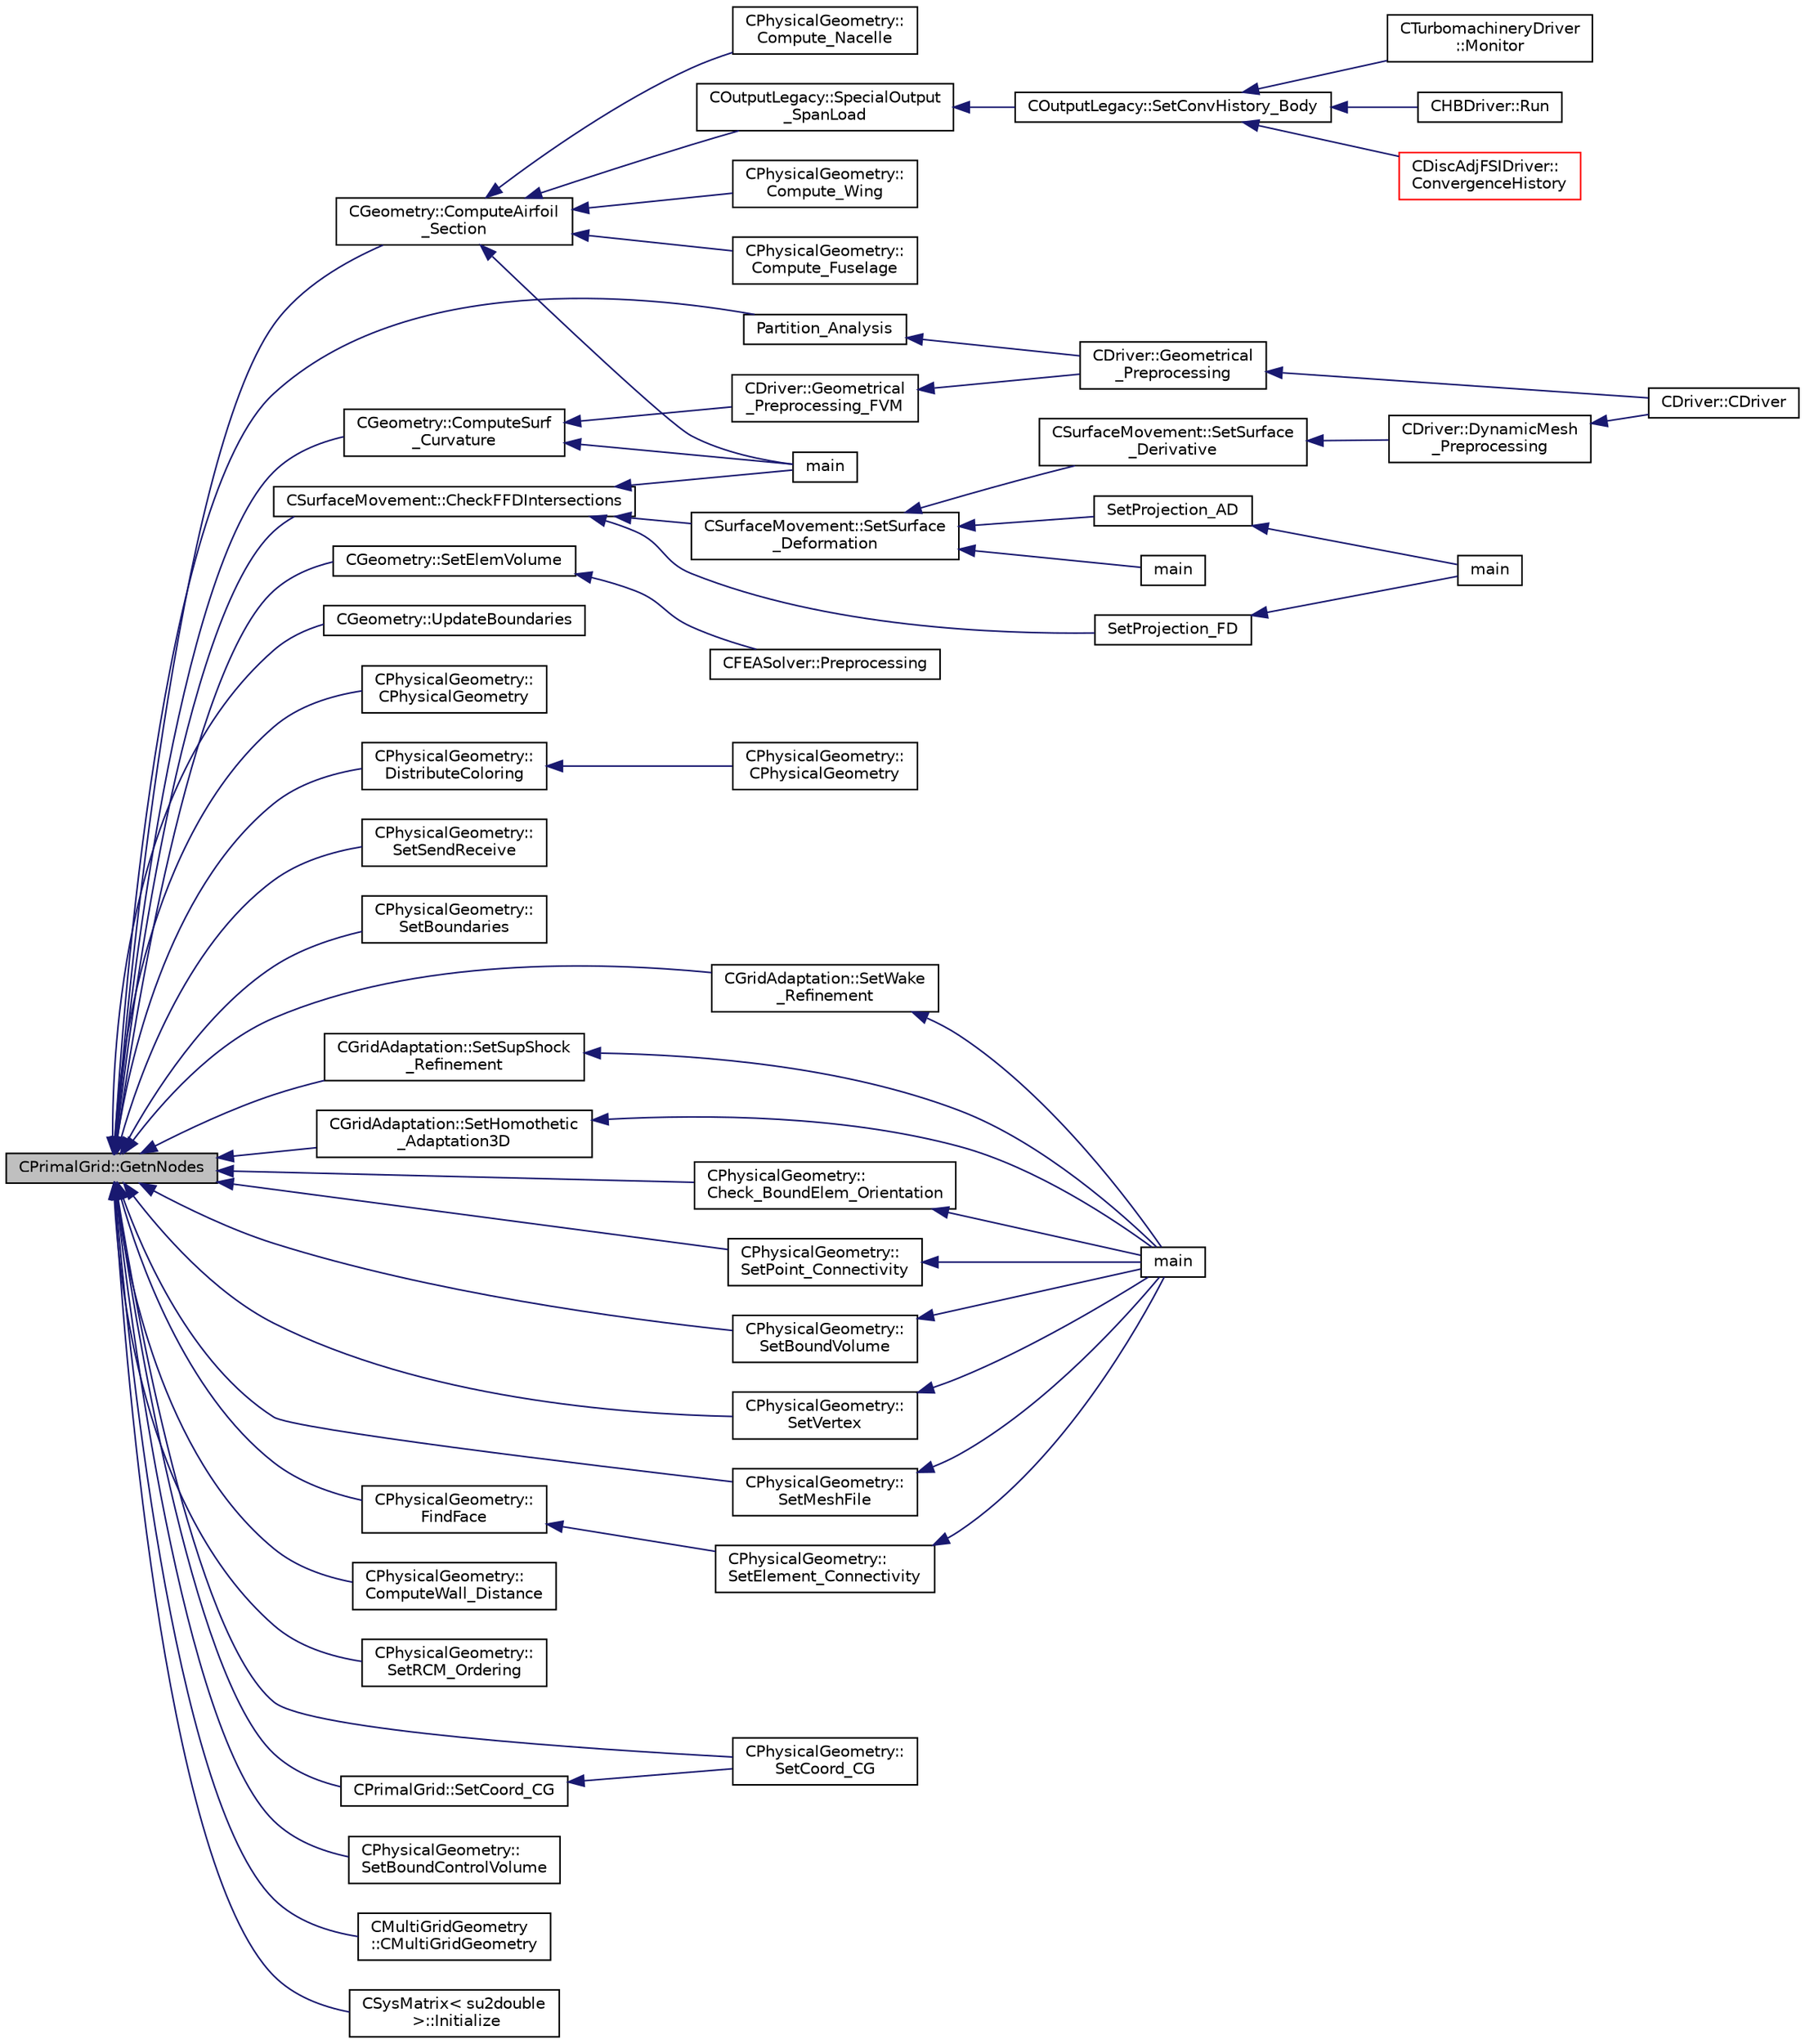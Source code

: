 digraph "CPrimalGrid::GetnNodes"
{
  edge [fontname="Helvetica",fontsize="10",labelfontname="Helvetica",labelfontsize="10"];
  node [fontname="Helvetica",fontsize="10",shape=record];
  rankdir="LR";
  Node160 [label="CPrimalGrid::GetnNodes",height=0.2,width=0.4,color="black", fillcolor="grey75", style="filled", fontcolor="black"];
  Node160 -> Node161 [dir="back",color="midnightblue",fontsize="10",style="solid",fontname="Helvetica"];
  Node161 [label="CGeometry::ComputeAirfoil\l_Section",height=0.2,width=0.4,color="black", fillcolor="white", style="filled",URL="$class_c_geometry.html#a136d597cdcaa37dab258f69727a70a53",tooltip="A virtual member. "];
  Node161 -> Node162 [dir="back",color="midnightblue",fontsize="10",style="solid",fontname="Helvetica"];
  Node162 [label="CPhysicalGeometry::\lCompute_Wing",height=0.2,width=0.4,color="black", fillcolor="white", style="filled",URL="$class_c_physical_geometry.html#abcb03483d77538306c034d15d9fd88ff",tooltip="Evaluate geometrical parameters of a wing. "];
  Node161 -> Node163 [dir="back",color="midnightblue",fontsize="10",style="solid",fontname="Helvetica"];
  Node163 [label="CPhysicalGeometry::\lCompute_Fuselage",height=0.2,width=0.4,color="black", fillcolor="white", style="filled",URL="$class_c_physical_geometry.html#a60e9112fc5d6140fab333099c45142a7",tooltip="Evaluate geometrical parameters of a wing. "];
  Node161 -> Node164 [dir="back",color="midnightblue",fontsize="10",style="solid",fontname="Helvetica"];
  Node164 [label="CPhysicalGeometry::\lCompute_Nacelle",height=0.2,width=0.4,color="black", fillcolor="white", style="filled",URL="$class_c_physical_geometry.html#a3278f583aabf891e890dcf4af389dc58",tooltip="Evaluate geometrical parameters of a wing. "];
  Node161 -> Node165 [dir="back",color="midnightblue",fontsize="10",style="solid",fontname="Helvetica"];
  Node165 [label="COutputLegacy::SpecialOutput\l_SpanLoad",height=0.2,width=0.4,color="black", fillcolor="white", style="filled",URL="$class_c_output_legacy.html#a8772390855e98cb1b90e6b835d2532de",tooltip="Writes forces at different sections. "];
  Node165 -> Node166 [dir="back",color="midnightblue",fontsize="10",style="solid",fontname="Helvetica"];
  Node166 [label="COutputLegacy::SetConvHistory_Body",height=0.2,width=0.4,color="black", fillcolor="white", style="filled",URL="$class_c_output_legacy.html#a217cc0d778a3828499189a9debee47c6",tooltip="Write the history file and the convergence on the screen for serial computations. ..."];
  Node166 -> Node167 [dir="back",color="midnightblue",fontsize="10",style="solid",fontname="Helvetica"];
  Node167 [label="CTurbomachineryDriver\l::Monitor",height=0.2,width=0.4,color="black", fillcolor="white", style="filled",URL="$class_c_turbomachinery_driver.html#a41d7b50bbacef68eb5436293ebb2da4f",tooltip="Monitor the computation. "];
  Node166 -> Node168 [dir="back",color="midnightblue",fontsize="10",style="solid",fontname="Helvetica"];
  Node168 [label="CHBDriver::Run",height=0.2,width=0.4,color="black", fillcolor="white", style="filled",URL="$class_c_h_b_driver.html#a98c0448a8e0404845ee54e25b62eaea9",tooltip="Run a single iteration of a Harmonic Balance problem. "];
  Node166 -> Node169 [dir="back",color="midnightblue",fontsize="10",style="solid",fontname="Helvetica"];
  Node169 [label="CDiscAdjFSIDriver::\lConvergenceHistory",height=0.2,width=0.4,color="red", fillcolor="white", style="filled",URL="$class_c_disc_adj_f_s_i_driver.html#a139dfa2442613879f2b15f28a09c2bd5",tooltip="Output the convergence history. "];
  Node161 -> Node172 [dir="back",color="midnightblue",fontsize="10",style="solid",fontname="Helvetica"];
  Node172 [label="main",height=0.2,width=0.4,color="black", fillcolor="white", style="filled",URL="$_s_u2___g_e_o_8cpp.html#a0ddf1224851353fc92bfbff6f499fa97"];
  Node160 -> Node173 [dir="back",color="midnightblue",fontsize="10",style="solid",fontname="Helvetica"];
  Node173 [label="CGeometry::ComputeSurf\l_Curvature",height=0.2,width=0.4,color="black", fillcolor="white", style="filled",URL="$class_c_geometry.html#a260ac40c011a30a0fb55a4cc45eaf88e",tooltip="Find and store all vertices on a sharp corner in the geometry. "];
  Node173 -> Node174 [dir="back",color="midnightblue",fontsize="10",style="solid",fontname="Helvetica"];
  Node174 [label="CDriver::Geometrical\l_Preprocessing_FVM",height=0.2,width=0.4,color="black", fillcolor="white", style="filled",URL="$class_c_driver.html#a2007d2233a2d935a90140499ec4822a4",tooltip="Geometrical_Preprocessing_FVM. "];
  Node174 -> Node175 [dir="back",color="midnightblue",fontsize="10",style="solid",fontname="Helvetica"];
  Node175 [label="CDriver::Geometrical\l_Preprocessing",height=0.2,width=0.4,color="black", fillcolor="white", style="filled",URL="$class_c_driver.html#ad3d55fa299acdb779a7772bcee249004",tooltip="Construction of the edge-based data structure and the multigrid structure. "];
  Node175 -> Node176 [dir="back",color="midnightblue",fontsize="10",style="solid",fontname="Helvetica"];
  Node176 [label="CDriver::CDriver",height=0.2,width=0.4,color="black", fillcolor="white", style="filled",URL="$class_c_driver.html#a3fca4a013a6efa9bbb38fe78a86b5f3d",tooltip="Constructor of the class. "];
  Node173 -> Node172 [dir="back",color="midnightblue",fontsize="10",style="solid",fontname="Helvetica"];
  Node160 -> Node177 [dir="back",color="midnightblue",fontsize="10",style="solid",fontname="Helvetica"];
  Node177 [label="CGeometry::SetElemVolume",height=0.2,width=0.4,color="black", fillcolor="white", style="filled",URL="$class_c_geometry.html#a396f6d9efde486a7bbbe1cd2ec38b574",tooltip="Compute and store the volume of the elements. "];
  Node177 -> Node178 [dir="back",color="midnightblue",fontsize="10",style="solid",fontname="Helvetica"];
  Node178 [label="CFEASolver::Preprocessing",height=0.2,width=0.4,color="black", fillcolor="white", style="filled",URL="$class_c_f_e_a_solver.html#a2171424e52ccd32f17bcbd4972b1fe15",tooltip="Set residuals to zero. "];
  Node160 -> Node179 [dir="back",color="midnightblue",fontsize="10",style="solid",fontname="Helvetica"];
  Node179 [label="CGeometry::UpdateBoundaries",height=0.2,width=0.4,color="black", fillcolor="white", style="filled",URL="$class_c_geometry.html#a867df72444348650d0ba30c2cd45d4ba",tooltip="Compute and store the volume of the elements. "];
  Node160 -> Node180 [dir="back",color="midnightblue",fontsize="10",style="solid",fontname="Helvetica"];
  Node180 [label="CPhysicalGeometry::\lCPhysicalGeometry",height=0.2,width=0.4,color="black", fillcolor="white", style="filled",URL="$class_c_physical_geometry.html#a075a737b341a64de5463ddd41096692e",tooltip="Reads the geometry of the grid and adjust the boundary conditions with the configuration file..."];
  Node160 -> Node181 [dir="back",color="midnightblue",fontsize="10",style="solid",fontname="Helvetica"];
  Node181 [label="CPhysicalGeometry::\lDistributeColoring",height=0.2,width=0.4,color="black", fillcolor="white", style="filled",URL="$class_c_physical_geometry.html#a62179e920f6a9f5e5f9e687ca41c4a63",tooltip="Distributes the coloring from ParMETIS so that each rank has complete information about the local gri..."];
  Node181 -> Node182 [dir="back",color="midnightblue",fontsize="10",style="solid",fontname="Helvetica"];
  Node182 [label="CPhysicalGeometry::\lCPhysicalGeometry",height=0.2,width=0.4,color="black", fillcolor="white", style="filled",URL="$class_c_physical_geometry.html#addad3f466423ba9243a396763d442f9a",tooltip="Accepts a geometry container holding a linearly partitioned grid with coloring performed by ParMETIS..."];
  Node160 -> Node183 [dir="back",color="midnightblue",fontsize="10",style="solid",fontname="Helvetica"];
  Node183 [label="CPhysicalGeometry::\lSetSendReceive",height=0.2,width=0.4,color="black", fillcolor="white", style="filled",URL="$class_c_physical_geometry.html#a3c1bbd5f039bb9cab24a42ecc8aefa46",tooltip="Set the send receive boundaries of the grid. "];
  Node160 -> Node184 [dir="back",color="midnightblue",fontsize="10",style="solid",fontname="Helvetica"];
  Node184 [label="CPhysicalGeometry::\lSetBoundaries",height=0.2,width=0.4,color="black", fillcolor="white", style="filled",URL="$class_c_physical_geometry.html#a1350e4d05928db566e3d14fa5dc2587a",tooltip="Set the send receive boundaries of the grid. "];
  Node160 -> Node185 [dir="back",color="midnightblue",fontsize="10",style="solid",fontname="Helvetica"];
  Node185 [label="CPhysicalGeometry::\lCheck_BoundElem_Orientation",height=0.2,width=0.4,color="black", fillcolor="white", style="filled",URL="$class_c_physical_geometry.html#a5cdbe4cec247c2d916a0060a5b58a980",tooltip="Check the volume element orientation. "];
  Node185 -> Node186 [dir="back",color="midnightblue",fontsize="10",style="solid",fontname="Helvetica"];
  Node186 [label="main",height=0.2,width=0.4,color="black", fillcolor="white", style="filled",URL="$_s_u2___m_s_h_8cpp.html#a0ddf1224851353fc92bfbff6f499fa97"];
  Node160 -> Node187 [dir="back",color="midnightblue",fontsize="10",style="solid",fontname="Helvetica"];
  Node187 [label="CPhysicalGeometry::\lComputeWall_Distance",height=0.2,width=0.4,color="black", fillcolor="white", style="filled",URL="$class_c_physical_geometry.html#a608cad0ac3305882f671eb039531ca64",tooltip="Computes the distance to the nearest no-slip wall for each grid node. "];
  Node160 -> Node188 [dir="back",color="midnightblue",fontsize="10",style="solid",fontname="Helvetica"];
  Node188 [label="CPhysicalGeometry::\lSetPoint_Connectivity",height=0.2,width=0.4,color="black", fillcolor="white", style="filled",URL="$class_c_physical_geometry.html#a020eaa2b1ab4b05cb3bd7896ea2bb657",tooltip="Set points which surround a point. "];
  Node188 -> Node186 [dir="back",color="midnightblue",fontsize="10",style="solid",fontname="Helvetica"];
  Node160 -> Node189 [dir="back",color="midnightblue",fontsize="10",style="solid",fontname="Helvetica"];
  Node189 [label="CPhysicalGeometry::\lSetRCM_Ordering",height=0.2,width=0.4,color="black", fillcolor="white", style="filled",URL="$class_c_physical_geometry.html#a59b1ade2054d7038c71e6febfbd3e89f",tooltip="Set a renumbering using a Reverse Cuthill-McKee Algorithm. "];
  Node160 -> Node190 [dir="back",color="midnightblue",fontsize="10",style="solid",fontname="Helvetica"];
  Node190 [label="CPhysicalGeometry::\lSetBoundVolume",height=0.2,width=0.4,color="black", fillcolor="white", style="filled",URL="$class_c_physical_geometry.html#a33ea4a8ac4f136bd835b702a509d7d99",tooltip="Set the volume element associated to each boundary element. "];
  Node190 -> Node186 [dir="back",color="midnightblue",fontsize="10",style="solid",fontname="Helvetica"];
  Node160 -> Node191 [dir="back",color="midnightblue",fontsize="10",style="solid",fontname="Helvetica"];
  Node191 [label="CPhysicalGeometry::\lSetVertex",height=0.2,width=0.4,color="black", fillcolor="white", style="filled",URL="$class_c_physical_geometry.html#afd71a366a07a29c492a014c1141f0607",tooltip="Set boundary vertex. "];
  Node191 -> Node186 [dir="back",color="midnightblue",fontsize="10",style="solid",fontname="Helvetica"];
  Node160 -> Node192 [dir="back",color="midnightblue",fontsize="10",style="solid",fontname="Helvetica"];
  Node192 [label="CPhysicalGeometry::\lSetCoord_CG",height=0.2,width=0.4,color="black", fillcolor="white", style="filled",URL="$class_c_physical_geometry.html#aee78e23035731a714dda6a73e6de8838",tooltip="Set the center of gravity of the face, elements and edges. "];
  Node160 -> Node193 [dir="back",color="midnightblue",fontsize="10",style="solid",fontname="Helvetica"];
  Node193 [label="CPhysicalGeometry::\lSetBoundControlVolume",height=0.2,width=0.4,color="black", fillcolor="white", style="filled",URL="$class_c_physical_geometry.html#a1d9a41135773efb3dbc1c8ba18752ea3",tooltip="Set boundary vertex structure of the control volume. "];
  Node160 -> Node194 [dir="back",color="midnightblue",fontsize="10",style="solid",fontname="Helvetica"];
  Node194 [label="CPhysicalGeometry::\lSetMeshFile",height=0.2,width=0.4,color="black", fillcolor="white", style="filled",URL="$class_c_physical_geometry.html#a436fcc206331f2a456624897c1f72556",tooltip="Write the .su2 file. "];
  Node194 -> Node186 [dir="back",color="midnightblue",fontsize="10",style="solid",fontname="Helvetica"];
  Node160 -> Node195 [dir="back",color="midnightblue",fontsize="10",style="solid",fontname="Helvetica"];
  Node195 [label="CPhysicalGeometry::\lFindFace",height=0.2,width=0.4,color="black", fillcolor="white", style="filled",URL="$class_c_physical_geometry.html#af8b4bd2aea9eddaf5ff681b58e829612",tooltip="Find repeated nodes between two elements to identify the common face. "];
  Node195 -> Node196 [dir="back",color="midnightblue",fontsize="10",style="solid",fontname="Helvetica"];
  Node196 [label="CPhysicalGeometry::\lSetElement_Connectivity",height=0.2,width=0.4,color="black", fillcolor="white", style="filled",URL="$class_c_physical_geometry.html#a1d2928a8458030d593acda3bd75d9cec",tooltip="Set elements which surround an element. "];
  Node196 -> Node186 [dir="back",color="midnightblue",fontsize="10",style="solid",fontname="Helvetica"];
  Node160 -> Node197 [dir="back",color="midnightblue",fontsize="10",style="solid",fontname="Helvetica"];
  Node197 [label="CMultiGridGeometry\l::CMultiGridGeometry",height=0.2,width=0.4,color="black", fillcolor="white", style="filled",URL="$class_c_multi_grid_geometry.html#aa56934c8f8531c82b306a47b4de9685f",tooltip="Constructor of the class. "];
  Node160 -> Node198 [dir="back",color="midnightblue",fontsize="10",style="solid",fontname="Helvetica"];
  Node198 [label="CGridAdaptation::SetWake\l_Refinement",height=0.2,width=0.4,color="black", fillcolor="white", style="filled",URL="$class_c_grid_adaptation.html#ae0a850bae3beefe77a515c550f461a79",tooltip="Do an adaptation of the computational grid on the wake. "];
  Node198 -> Node186 [dir="back",color="midnightblue",fontsize="10",style="solid",fontname="Helvetica"];
  Node160 -> Node199 [dir="back",color="midnightblue",fontsize="10",style="solid",fontname="Helvetica"];
  Node199 [label="CGridAdaptation::SetSupShock\l_Refinement",height=0.2,width=0.4,color="black", fillcolor="white", style="filled",URL="$class_c_grid_adaptation.html#a951ad6a794c6afd507a81dccb681d117",tooltip="Do an adaptation of the computational grid on the supersonic shock region. "];
  Node199 -> Node186 [dir="back",color="midnightblue",fontsize="10",style="solid",fontname="Helvetica"];
  Node160 -> Node200 [dir="back",color="midnightblue",fontsize="10",style="solid",fontname="Helvetica"];
  Node200 [label="CGridAdaptation::SetHomothetic\l_Adaptation3D",height=0.2,width=0.4,color="black", fillcolor="white", style="filled",URL="$class_c_grid_adaptation.html#a9f2b95697dbf07724fae0b65e19323b7",tooltip="Do a complete adaptation of the computational grid using a homothetic technique (3D). "];
  Node200 -> Node186 [dir="back",color="midnightblue",fontsize="10",style="solid",fontname="Helvetica"];
  Node160 -> Node201 [dir="back",color="midnightblue",fontsize="10",style="solid",fontname="Helvetica"];
  Node201 [label="CSurfaceMovement::CheckFFDIntersections",height=0.2,width=0.4,color="black", fillcolor="white", style="filled",URL="$class_c_surface_movement.html#a55d4d6d2c26f414b4c21e915062684f4",tooltip="Check the intersections of the FFD with the surface. "];
  Node201 -> Node202 [dir="back",color="midnightblue",fontsize="10",style="solid",fontname="Helvetica"];
  Node202 [label="CSurfaceMovement::SetSurface\l_Deformation",height=0.2,width=0.4,color="black", fillcolor="white", style="filled",URL="$class_c_surface_movement.html#a23bec9fbe1bcd7f6117100de93381ac3",tooltip="Set the surface/boundary deformation. "];
  Node202 -> Node203 [dir="back",color="midnightblue",fontsize="10",style="solid",fontname="Helvetica"];
  Node203 [label="CSurfaceMovement::SetSurface\l_Derivative",height=0.2,width=0.4,color="black", fillcolor="white", style="filled",URL="$class_c_surface_movement.html#af6aac73d04565bf6e9b81305b66e97e7",tooltip="Set derivatives of the surface/boundary deformation. "];
  Node203 -> Node204 [dir="back",color="midnightblue",fontsize="10",style="solid",fontname="Helvetica"];
  Node204 [label="CDriver::DynamicMesh\l_Preprocessing",height=0.2,width=0.4,color="black", fillcolor="white", style="filled",URL="$class_c_driver.html#af585d91d9c08dbddcc2b3e67dd5f5af9",tooltip="GridMovement_Preprocessing. "];
  Node204 -> Node176 [dir="back",color="midnightblue",fontsize="10",style="solid",fontname="Helvetica"];
  Node202 -> Node205 [dir="back",color="midnightblue",fontsize="10",style="solid",fontname="Helvetica"];
  Node205 [label="main",height=0.2,width=0.4,color="black", fillcolor="white", style="filled",URL="$_s_u2___d_e_f_8cpp.html#a0ddf1224851353fc92bfbff6f499fa97"];
  Node202 -> Node206 [dir="back",color="midnightblue",fontsize="10",style="solid",fontname="Helvetica"];
  Node206 [label="SetProjection_AD",height=0.2,width=0.4,color="black", fillcolor="white", style="filled",URL="$_s_u2___d_o_t_8cpp.html#a3fceed882e8eb3d6796c8e8396af7d87",tooltip="Projection of the surface sensitivity using algorithmic differentiation (AD). "];
  Node206 -> Node207 [dir="back",color="midnightblue",fontsize="10",style="solid",fontname="Helvetica"];
  Node207 [label="main",height=0.2,width=0.4,color="black", fillcolor="white", style="filled",URL="$_s_u2___d_o_t_8cpp.html#a0ddf1224851353fc92bfbff6f499fa97"];
  Node201 -> Node208 [dir="back",color="midnightblue",fontsize="10",style="solid",fontname="Helvetica"];
  Node208 [label="SetProjection_FD",height=0.2,width=0.4,color="black", fillcolor="white", style="filled",URL="$_s_u2___d_o_t_8cpp.html#a5c5163a755085e03f1dfa23aeb7e21f2",tooltip="Projection of the surface sensitivity using finite differences (FD). "];
  Node208 -> Node207 [dir="back",color="midnightblue",fontsize="10",style="solid",fontname="Helvetica"];
  Node201 -> Node172 [dir="back",color="midnightblue",fontsize="10",style="solid",fontname="Helvetica"];
  Node160 -> Node209 [dir="back",color="midnightblue",fontsize="10",style="solid",fontname="Helvetica"];
  Node209 [label="CSysMatrix\< su2double\l \>::Initialize",height=0.2,width=0.4,color="black", fillcolor="white", style="filled",URL="$class_c_sys_matrix.html#a26223555fd7147cfd6309a8030d40209",tooltip="Initializes sparse matrix system. "];
  Node160 -> Node210 [dir="back",color="midnightblue",fontsize="10",style="solid",fontname="Helvetica"];
  Node210 [label="CPrimalGrid::SetCoord_CG",height=0.2,width=0.4,color="black", fillcolor="white", style="filled",URL="$class_c_primal_grid.html#a9260a73f9354e77125fb9c3e40489498",tooltip="Set the center of gravity of an element (including edges). "];
  Node210 -> Node192 [dir="back",color="midnightblue",fontsize="10",style="solid",fontname="Helvetica"];
  Node160 -> Node211 [dir="back",color="midnightblue",fontsize="10",style="solid",fontname="Helvetica"];
  Node211 [label="Partition_Analysis",height=0.2,width=0.4,color="black", fillcolor="white", style="filled",URL="$definition__structure_8cpp.html#a30aa1f3af065c88dc4b96e8227c687b1",tooltip="Performs an analysis of the mesh partitions for distributed memory calculations. "];
  Node211 -> Node175 [dir="back",color="midnightblue",fontsize="10",style="solid",fontname="Helvetica"];
}
